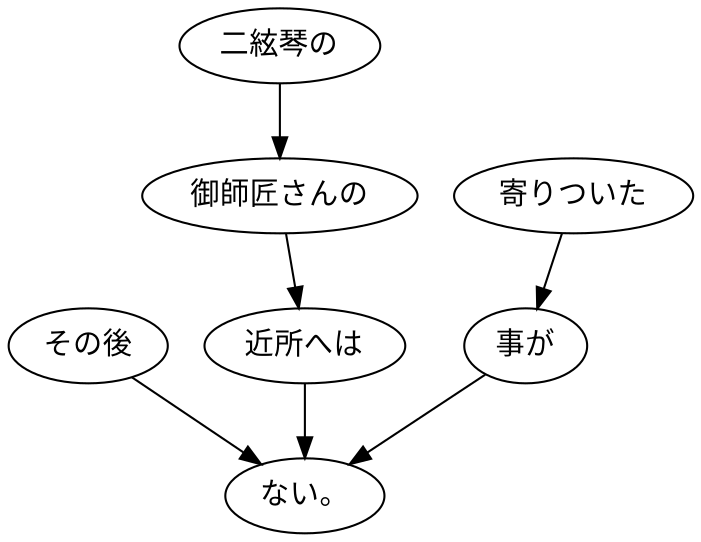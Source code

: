 digraph graph1304 {
	node0 [label="その後"];
	node1 [label="二絃琴の"];
	node2 [label="御師匠さんの"];
	node3 [label="近所へは"];
	node4 [label="寄りついた"];
	node5 [label="事が"];
	node6 [label="ない。"];
	node0 -> node6;
	node1 -> node2;
	node2 -> node3;
	node3 -> node6;
	node4 -> node5;
	node5 -> node6;
}
